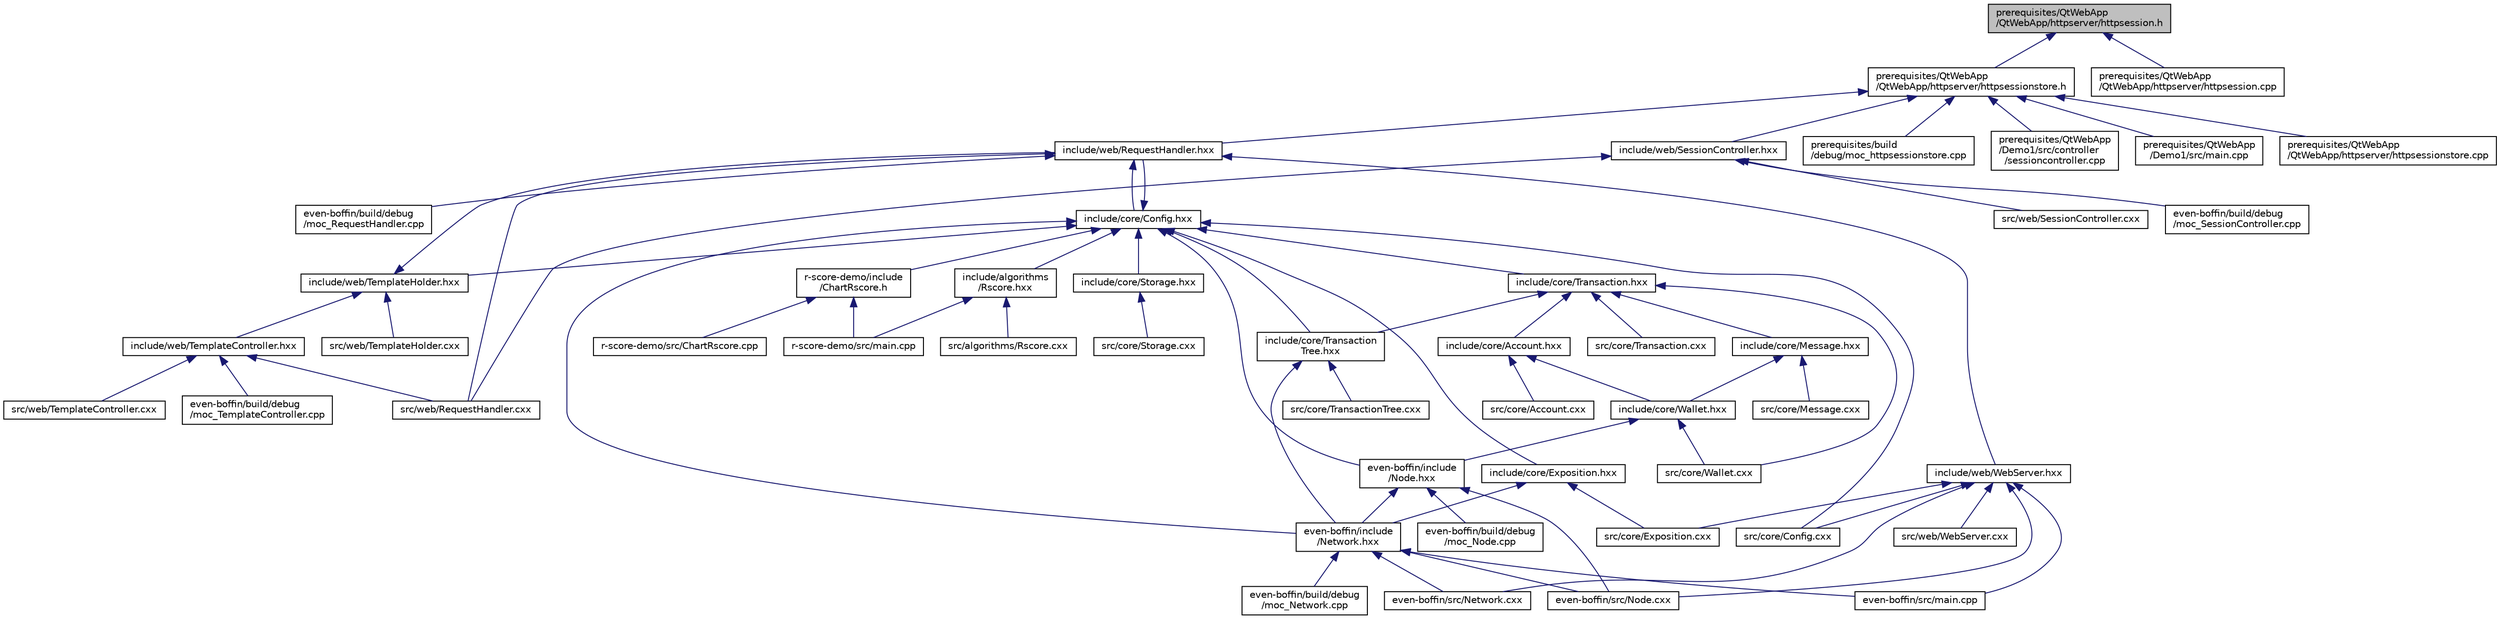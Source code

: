 digraph "prerequisites/QtWebApp/QtWebApp/httpserver/httpsession.h"
{
  edge [fontname="Helvetica",fontsize="10",labelfontname="Helvetica",labelfontsize="10"];
  node [fontname="Helvetica",fontsize="10",shape=record];
  Node6 [label="prerequisites/QtWebApp\l/QtWebApp/httpserver/httpsession.h",height=0.2,width=0.4,color="black", fillcolor="grey75", style="filled", fontcolor="black"];
  Node6 -> Node7 [dir="back",color="midnightblue",fontsize="10",style="solid",fontname="Helvetica"];
  Node7 [label="prerequisites/QtWebApp\l/QtWebApp/httpserver/httpsessionstore.h",height=0.2,width=0.4,color="black", fillcolor="white", style="filled",URL="$httpsessionstore_8h.html"];
  Node7 -> Node8 [dir="back",color="midnightblue",fontsize="10",style="solid",fontname="Helvetica"];
  Node8 [label="include/web/RequestHandler.hxx",height=0.2,width=0.4,color="black", fillcolor="white", style="filled",URL="$_request_handler_8hxx_source.html"];
  Node8 -> Node9 [dir="back",color="midnightblue",fontsize="10",style="solid",fontname="Helvetica"];
  Node9 [label="even-boffin/build/debug\l/moc_RequestHandler.cpp",height=0.2,width=0.4,color="black", fillcolor="white", style="filled",URL="$moc___request_handler_8cpp_source.html"];
  Node8 -> Node10 [dir="back",color="midnightblue",fontsize="10",style="solid",fontname="Helvetica"];
  Node10 [label="include/core/Config.hxx",height=0.2,width=0.4,color="black", fillcolor="white", style="filled",URL="$_config_8hxx.html"];
  Node10 -> Node11 [dir="back",color="midnightblue",fontsize="10",style="solid",fontname="Helvetica"];
  Node11 [label="even-boffin/include\l/Network.hxx",height=0.2,width=0.4,color="black", fillcolor="white", style="filled",URL="$_network_8hxx.html"];
  Node11 -> Node12 [dir="back",color="midnightblue",fontsize="10",style="solid",fontname="Helvetica"];
  Node12 [label="even-boffin/build/debug\l/moc_Network.cpp",height=0.2,width=0.4,color="black", fillcolor="white", style="filled",URL="$moc___network_8cpp_source.html"];
  Node11 -> Node13 [dir="back",color="midnightblue",fontsize="10",style="solid",fontname="Helvetica"];
  Node13 [label="even-boffin/src/main.cpp",height=0.2,width=0.4,color="black", fillcolor="white", style="filled",URL="$even-boffin_2src_2main_8cpp_source.html"];
  Node11 -> Node14 [dir="back",color="midnightblue",fontsize="10",style="solid",fontname="Helvetica"];
  Node14 [label="even-boffin/src/Network.cxx",height=0.2,width=0.4,color="black", fillcolor="white", style="filled",URL="$_network_8cxx.html"];
  Node11 -> Node15 [dir="back",color="midnightblue",fontsize="10",style="solid",fontname="Helvetica"];
  Node15 [label="even-boffin/src/Node.cxx",height=0.2,width=0.4,color="black", fillcolor="white", style="filled",URL="$_node_8cxx.html"];
  Node10 -> Node16 [dir="back",color="midnightblue",fontsize="10",style="solid",fontname="Helvetica"];
  Node16 [label="even-boffin/include\l/Node.hxx",height=0.2,width=0.4,color="black", fillcolor="white", style="filled",URL="$_node_8hxx.html"];
  Node16 -> Node11 [dir="back",color="midnightblue",fontsize="10",style="solid",fontname="Helvetica"];
  Node16 -> Node17 [dir="back",color="midnightblue",fontsize="10",style="solid",fontname="Helvetica"];
  Node17 [label="even-boffin/build/debug\l/moc_Node.cpp",height=0.2,width=0.4,color="black", fillcolor="white", style="filled",URL="$moc___node_8cpp_source.html"];
  Node16 -> Node15 [dir="back",color="midnightblue",fontsize="10",style="solid",fontname="Helvetica"];
  Node10 -> Node8 [dir="back",color="midnightblue",fontsize="10",style="solid",fontname="Helvetica"];
  Node10 -> Node18 [dir="back",color="midnightblue",fontsize="10",style="solid",fontname="Helvetica"];
  Node18 [label="include/web/TemplateHolder.hxx",height=0.2,width=0.4,color="black", fillcolor="white", style="filled",URL="$_template_holder_8hxx.html"];
  Node18 -> Node8 [dir="back",color="midnightblue",fontsize="10",style="solid",fontname="Helvetica"];
  Node18 -> Node19 [dir="back",color="midnightblue",fontsize="10",style="solid",fontname="Helvetica"];
  Node19 [label="include/web/TemplateController.hxx",height=0.2,width=0.4,color="black", fillcolor="white", style="filled",URL="$_template_controller_8hxx.html"];
  Node19 -> Node20 [dir="back",color="midnightblue",fontsize="10",style="solid",fontname="Helvetica"];
  Node20 [label="even-boffin/build/debug\l/moc_TemplateController.cpp",height=0.2,width=0.4,color="black", fillcolor="white", style="filled",URL="$moc___template_controller_8cpp_source.html"];
  Node19 -> Node21 [dir="back",color="midnightblue",fontsize="10",style="solid",fontname="Helvetica"];
  Node21 [label="src/web/RequestHandler.cxx",height=0.2,width=0.4,color="black", fillcolor="white", style="filled",URL="$_request_handler_8cxx.html"];
  Node19 -> Node22 [dir="back",color="midnightblue",fontsize="10",style="solid",fontname="Helvetica"];
  Node22 [label="src/web/TemplateController.cxx",height=0.2,width=0.4,color="black", fillcolor="white", style="filled",URL="$_template_controller_8cxx.html"];
  Node18 -> Node23 [dir="back",color="midnightblue",fontsize="10",style="solid",fontname="Helvetica"];
  Node23 [label="src/web/TemplateHolder.cxx",height=0.2,width=0.4,color="black", fillcolor="white", style="filled",URL="$_template_holder_8cxx.html"];
  Node10 -> Node24 [dir="back",color="midnightblue",fontsize="10",style="solid",fontname="Helvetica"];
  Node24 [label="include/algorithms\l/Rscore.hxx",height=0.2,width=0.4,color="black", fillcolor="white", style="filled",URL="$_rscore_8hxx.html",tooltip="Entity for count r-Score value from input parameters. "];
  Node24 -> Node25 [dir="back",color="midnightblue",fontsize="10",style="solid",fontname="Helvetica"];
  Node25 [label="r-score-demo/src/main.cpp",height=0.2,width=0.4,color="black", fillcolor="white", style="filled",URL="$r-score-demo_2src_2main_8cpp_source.html"];
  Node24 -> Node26 [dir="back",color="midnightblue",fontsize="10",style="solid",fontname="Helvetica"];
  Node26 [label="src/algorithms/Rscore.cxx",height=0.2,width=0.4,color="black", fillcolor="white", style="filled",URL="$_rscore_8cxx.html",tooltip="Entity for count r-Score value from input parameters. "];
  Node10 -> Node27 [dir="back",color="midnightblue",fontsize="10",style="solid",fontname="Helvetica"];
  Node27 [label="include/core/Transaction.hxx",height=0.2,width=0.4,color="black", fillcolor="white", style="filled",URL="$_transaction_8hxx.html"];
  Node27 -> Node28 [dir="back",color="midnightblue",fontsize="10",style="solid",fontname="Helvetica"];
  Node28 [label="include/core/Account.hxx",height=0.2,width=0.4,color="black", fillcolor="white", style="filled",URL="$_account_8hxx.html"];
  Node28 -> Node29 [dir="back",color="midnightblue",fontsize="10",style="solid",fontname="Helvetica"];
  Node29 [label="include/core/Wallet.hxx",height=0.2,width=0.4,color="black", fillcolor="white", style="filled",URL="$_wallet_8hxx.html"];
  Node29 -> Node16 [dir="back",color="midnightblue",fontsize="10",style="solid",fontname="Helvetica"];
  Node29 -> Node30 [dir="back",color="midnightblue",fontsize="10",style="solid",fontname="Helvetica"];
  Node30 [label="src/core/Wallet.cxx",height=0.2,width=0.4,color="black", fillcolor="white", style="filled",URL="$_wallet_8cxx.html"];
  Node28 -> Node31 [dir="back",color="midnightblue",fontsize="10",style="solid",fontname="Helvetica"];
  Node31 [label="src/core/Account.cxx",height=0.2,width=0.4,color="black", fillcolor="white", style="filled",URL="$_account_8cxx.html"];
  Node27 -> Node32 [dir="back",color="midnightblue",fontsize="10",style="solid",fontname="Helvetica"];
  Node32 [label="include/core/Message.hxx",height=0.2,width=0.4,color="black", fillcolor="white", style="filled",URL="$_message_8hxx.html"];
  Node32 -> Node29 [dir="back",color="midnightblue",fontsize="10",style="solid",fontname="Helvetica"];
  Node32 -> Node33 [dir="back",color="midnightblue",fontsize="10",style="solid",fontname="Helvetica"];
  Node33 [label="src/core/Message.cxx",height=0.2,width=0.4,color="black", fillcolor="white", style="filled",URL="$_message_8cxx.html"];
  Node27 -> Node34 [dir="back",color="midnightblue",fontsize="10",style="solid",fontname="Helvetica"];
  Node34 [label="include/core/Transaction\lTree.hxx",height=0.2,width=0.4,color="black", fillcolor="white", style="filled",URL="$_transaction_tree_8hxx.html"];
  Node34 -> Node11 [dir="back",color="midnightblue",fontsize="10",style="solid",fontname="Helvetica"];
  Node34 -> Node35 [dir="back",color="midnightblue",fontsize="10",style="solid",fontname="Helvetica"];
  Node35 [label="src/core/TransactionTree.cxx",height=0.2,width=0.4,color="black", fillcolor="white", style="filled",URL="$_transaction_tree_8cxx.html"];
  Node27 -> Node36 [dir="back",color="midnightblue",fontsize="10",style="solid",fontname="Helvetica"];
  Node36 [label="src/core/Transaction.cxx",height=0.2,width=0.4,color="black", fillcolor="white", style="filled",URL="$_transaction_8cxx.html"];
  Node27 -> Node30 [dir="back",color="midnightblue",fontsize="10",style="solid",fontname="Helvetica"];
  Node10 -> Node37 [dir="back",color="midnightblue",fontsize="10",style="solid",fontname="Helvetica"];
  Node37 [label="include/core/Exposition.hxx",height=0.2,width=0.4,color="black", fillcolor="white", style="filled",URL="$_exposition_8hxx.html"];
  Node37 -> Node11 [dir="back",color="midnightblue",fontsize="10",style="solid",fontname="Helvetica"];
  Node37 -> Node38 [dir="back",color="midnightblue",fontsize="10",style="solid",fontname="Helvetica"];
  Node38 [label="src/core/Exposition.cxx",height=0.2,width=0.4,color="black", fillcolor="white", style="filled",URL="$_exposition_8cxx.html"];
  Node10 -> Node39 [dir="back",color="midnightblue",fontsize="10",style="solid",fontname="Helvetica"];
  Node39 [label="include/core/Storage.hxx",height=0.2,width=0.4,color="black", fillcolor="white", style="filled",URL="$_storage_8hxx.html"];
  Node39 -> Node40 [dir="back",color="midnightblue",fontsize="10",style="solid",fontname="Helvetica"];
  Node40 [label="src/core/Storage.cxx",height=0.2,width=0.4,color="black", fillcolor="white", style="filled",URL="$_storage_8cxx.html"];
  Node10 -> Node34 [dir="back",color="midnightblue",fontsize="10",style="solid",fontname="Helvetica"];
  Node10 -> Node41 [dir="back",color="midnightblue",fontsize="10",style="solid",fontname="Helvetica"];
  Node41 [label="r-score-demo/include\l/ChartRscore.h",height=0.2,width=0.4,color="black", fillcolor="white", style="filled",URL="$_chart_rscore_8h.html",tooltip="Entity Algorithm r-Score counter. "];
  Node41 -> Node42 [dir="back",color="midnightblue",fontsize="10",style="solid",fontname="Helvetica"];
  Node42 [label="r-score-demo/src/ChartRscore.cpp",height=0.2,width=0.4,color="black", fillcolor="white", style="filled",URL="$_chart_rscore_8cpp_source.html"];
  Node41 -> Node25 [dir="back",color="midnightblue",fontsize="10",style="solid",fontname="Helvetica"];
  Node10 -> Node43 [dir="back",color="midnightblue",fontsize="10",style="solid",fontname="Helvetica"];
  Node43 [label="src/core/Config.cxx",height=0.2,width=0.4,color="black", fillcolor="white", style="filled",URL="$_config_8cxx.html"];
  Node8 -> Node44 [dir="back",color="midnightblue",fontsize="10",style="solid",fontname="Helvetica"];
  Node44 [label="include/web/WebServer.hxx",height=0.2,width=0.4,color="black", fillcolor="white", style="filled",URL="$_web_server_8hxx.html"];
  Node44 -> Node13 [dir="back",color="midnightblue",fontsize="10",style="solid",fontname="Helvetica"];
  Node44 -> Node14 [dir="back",color="midnightblue",fontsize="10",style="solid",fontname="Helvetica"];
  Node44 -> Node15 [dir="back",color="midnightblue",fontsize="10",style="solid",fontname="Helvetica"];
  Node44 -> Node43 [dir="back",color="midnightblue",fontsize="10",style="solid",fontname="Helvetica"];
  Node44 -> Node38 [dir="back",color="midnightblue",fontsize="10",style="solid",fontname="Helvetica"];
  Node44 -> Node45 [dir="back",color="midnightblue",fontsize="10",style="solid",fontname="Helvetica"];
  Node45 [label="src/web/WebServer.cxx",height=0.2,width=0.4,color="black", fillcolor="white", style="filled",URL="$_web_server_8cxx.html"];
  Node8 -> Node21 [dir="back",color="midnightblue",fontsize="10",style="solid",fontname="Helvetica"];
  Node7 -> Node46 [dir="back",color="midnightblue",fontsize="10",style="solid",fontname="Helvetica"];
  Node46 [label="include/web/SessionController.hxx",height=0.2,width=0.4,color="black", fillcolor="white", style="filled",URL="$_session_controller_8hxx.html"];
  Node46 -> Node47 [dir="back",color="midnightblue",fontsize="10",style="solid",fontname="Helvetica"];
  Node47 [label="even-boffin/build/debug\l/moc_SessionController.cpp",height=0.2,width=0.4,color="black", fillcolor="white", style="filled",URL="$moc___session_controller_8cpp_source.html"];
  Node46 -> Node21 [dir="back",color="midnightblue",fontsize="10",style="solid",fontname="Helvetica"];
  Node46 -> Node48 [dir="back",color="midnightblue",fontsize="10",style="solid",fontname="Helvetica"];
  Node48 [label="src/web/SessionController.cxx",height=0.2,width=0.4,color="black", fillcolor="white", style="filled",URL="$_session_controller_8cxx.html"];
  Node7 -> Node49 [dir="back",color="midnightblue",fontsize="10",style="solid",fontname="Helvetica"];
  Node49 [label="prerequisites/build\l/debug/moc_httpsessionstore.cpp",height=0.2,width=0.4,color="black", fillcolor="white", style="filled",URL="$moc__httpsessionstore_8cpp_source.html"];
  Node7 -> Node50 [dir="back",color="midnightblue",fontsize="10",style="solid",fontname="Helvetica"];
  Node50 [label="prerequisites/QtWebApp\l/Demo1/src/controller\l/sessioncontroller.cpp",height=0.2,width=0.4,color="black", fillcolor="white", style="filled",URL="$sessioncontroller_8cpp.html"];
  Node7 -> Node51 [dir="back",color="midnightblue",fontsize="10",style="solid",fontname="Helvetica"];
  Node51 [label="prerequisites/QtWebApp\l/Demo1/src/main.cpp",height=0.2,width=0.4,color="black", fillcolor="white", style="filled",URL="$prerequisites_2_qt_web_app_2_demo1_2src_2main_8cpp.html"];
  Node7 -> Node52 [dir="back",color="midnightblue",fontsize="10",style="solid",fontname="Helvetica"];
  Node52 [label="prerequisites/QtWebApp\l/QtWebApp/httpserver/httpsessionstore.cpp",height=0.2,width=0.4,color="black", fillcolor="white", style="filled",URL="$httpsessionstore_8cpp.html"];
  Node6 -> Node53 [dir="back",color="midnightblue",fontsize="10",style="solid",fontname="Helvetica"];
  Node53 [label="prerequisites/QtWebApp\l/QtWebApp/httpserver/httpsession.cpp",height=0.2,width=0.4,color="black", fillcolor="white", style="filled",URL="$httpsession_8cpp.html"];
}
